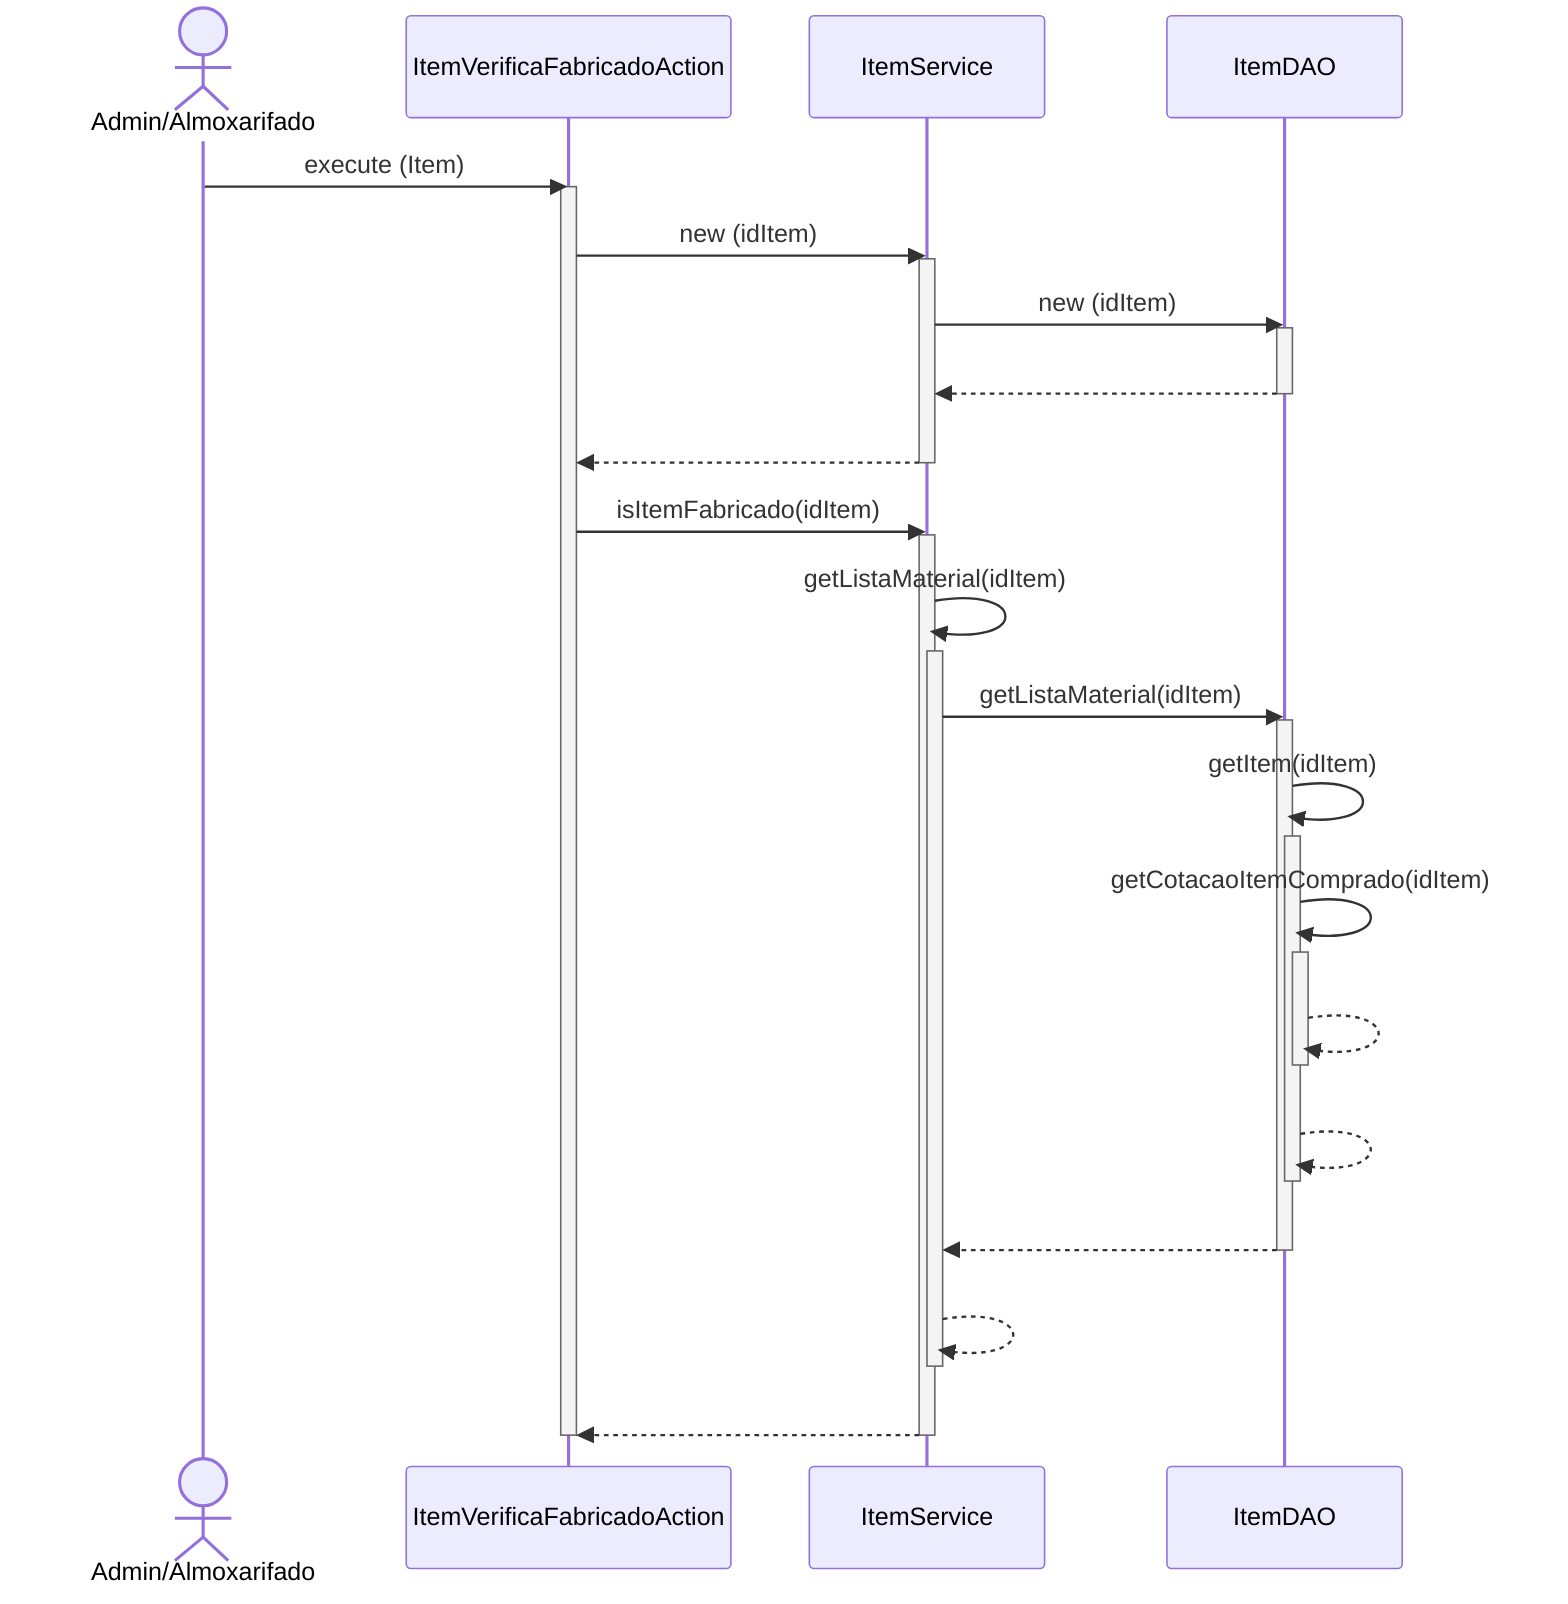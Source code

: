 sequenceDiagram
actor AA as Admin/Almoxarifado
AA ->> ItemVerificaFabricadoAction : execute (Item)
activate ItemVerificaFabricadoAction
ItemVerificaFabricadoAction ->> ItemService : new (idItem)
activate ItemService
ItemService ->> ItemDAO : new (idItem)
activate ItemDAO
ItemDAO -->> ItemService : #32; 
deactivate ItemDAO
ItemService -->> ItemVerificaFabricadoAction : #32; 
deactivate ItemService
ItemVerificaFabricadoAction ->> ItemService : isItemFabricado(idItem)
activate ItemService
ItemService ->> ItemService : getListaMaterial(idItem)
activate ItemService
ItemService ->> ItemDAO : getListaMaterial(idItem)
activate ItemDAO
ItemDAO ->> ItemDAO : getItem(idItem)
activate ItemDAO
ItemDAO ->> ItemDAO : getCotacaoItemComprado(idItem)
activate ItemDAO
ItemDAO -->> ItemDAO : #32; 
deactivate ItemDAO
ItemDAO -->> ItemDAO : #32; 
deactivate ItemDAO
ItemDAO -->> ItemService : #32; 
deactivate ItemDAO
ItemService -->> ItemService : #32; 
deactivate ItemService
ItemService -->> ItemVerificaFabricadoAction : #32; 
deactivate ItemService
deactivate ItemVerificaFabricadoAction